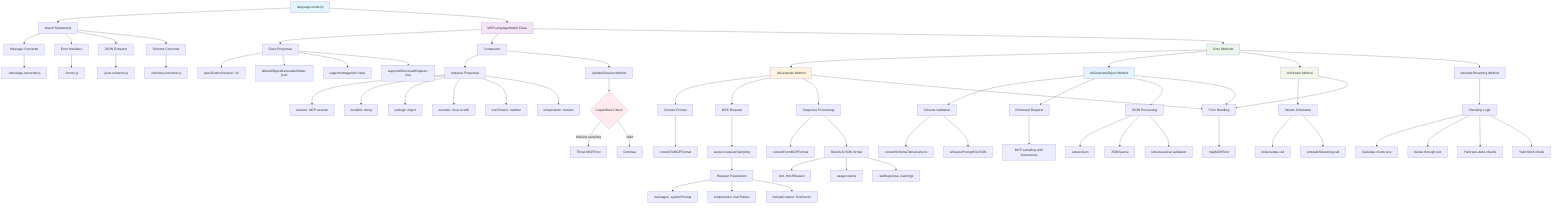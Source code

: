 graph TD
    A[language-model.js] --> B[Import Statements]
    A --> C[MCPLanguageModel Class]
    
    B --> D[Message Converter]
    B --> E[Error Handlers]
    B --> F[JSON Extractor]
    B --> G[Schema Converter]
    
    D --> H["./message-converter.js"]
    E --> I["./errors.js"]
    F --> J["./json-extractor.js"]
    G --> K["./schema-converter.js"]
    
    C --> L[Class Properties]
    L --> M[specificationVersion: 'v1']
    L --> N[defaultObjectGenerationMode: 'json']
    L --> O[supportsImageUrls: false]
    L --> P[supportsStructuredOutputs: true]
    
    C --> Q[Constructor]
    Q --> R[Instance Properties]
    R --> S[session: MCP session]
    R --> T[modelId: string]
    R --> U[settings: object]
    R --> V[provider: 'mcp-ai-sdk']
    R --> W[maxTokens: number]
    R --> X[temperature: number]
    
    Q --> Y[validateSession Method]
    Y --> Z{Capabilities Check}
    Z -->|Missing sampling| AA[Throw MCPError]
    Z -->|Valid| BB[Continue]
    
    C --> CC[Core Methods]
    CC --> DD[doGenerate Method]
    CC --> EE[doGenerateObject Method]
    CC --> FF[doStream Method]
    CC --> GG[simulateStreaming Method]
    
    DD --> HH[Convert Prompt]
    HH --> II[convertToMCPFormat]
    
    DD --> JJ[MCP Request]
    JJ --> KK[session.requestSampling]
    KK --> LL[Request Parameters]
    LL --> MM[messages, systemPrompt]
    LL --> NN[temperature, maxTokens]
    LL --> OO[includeContext: 'thisServer']
    
    DD --> PP[Response Processing]
    PP --> QQ[convertFromMCPFormat]
    PP --> RR[Return AI SDK format]
    
    RR --> SS[text, finishReason]
    RR --> TT[usage tokens]
    RR --> UU[rawResponse, warnings]
    
    EE --> VV[Schema Validation]
    VV --> WW[convertSchemaToInstructions]
    VV --> XX[enhancePromptForJSON]
    
    EE --> YY[Enhanced Request]
    YY --> ZZ[MCP sampling with instructions]
    
    EE --> AAA[JSON Processing]
    AAA --> BBB[extractJson]
    AAA --> CCC[JSON.parse]
    AAA --> DDD[schema.parse validation]
    
    FF --> EEE[Stream Simulation]
    EEE --> FFF[doGenerate call]
    EEE --> GGG[simulateStreaming call]
    
    GG --> HHH[Chunking Logic]
    HHH --> III[Calculate chunk size]
    HHH --> JJJ[Iterate through text]
    HHH --> KKK[Yield text-delta chunks]
    HHH --> LLL[Yield finish chunk]
    
    DD --> MMM[Error Handling]
    EE --> MMM
    FF --> MMM
    MMM --> NNN[mapMCPError]
    
    style A fill:#e1f5fe
    style C fill:#f3e5f5
    style CC fill:#e8f5e8
    style DD fill:#fff3e0
    style EE fill:#e3f2fd
    style FF fill:#f1f8e9
    style Z fill:#ffebee